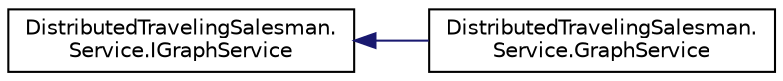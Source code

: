 digraph "Graphical Class Hierarchy"
{
 // INTERACTIVE_SVG=YES
 // LATEX_PDF_SIZE
  edge [fontname="Helvetica",fontsize="10",labelfontname="Helvetica",labelfontsize="10"];
  node [fontname="Helvetica",fontsize="10",shape=record];
  rankdir="LR";
  Node0 [label="DistributedTravelingSalesman.\lService.IGraphService",height=0.2,width=0.4,color="black", fillcolor="white", style="filled",URL="$interface_distributed_traveling_salesman_1_1_service_1_1_i_graph_service.html",tooltip=" "];
  Node0 -> Node1 [dir="back",color="midnightblue",fontsize="10",style="solid",fontname="Helvetica"];
  Node1 [label="DistributedTravelingSalesman.\lService.GraphService",height=0.2,width=0.4,color="black", fillcolor="white", style="filled",URL="$class_distributed_traveling_salesman_1_1_service_1_1_graph_service.html",tooltip=" "];
}
